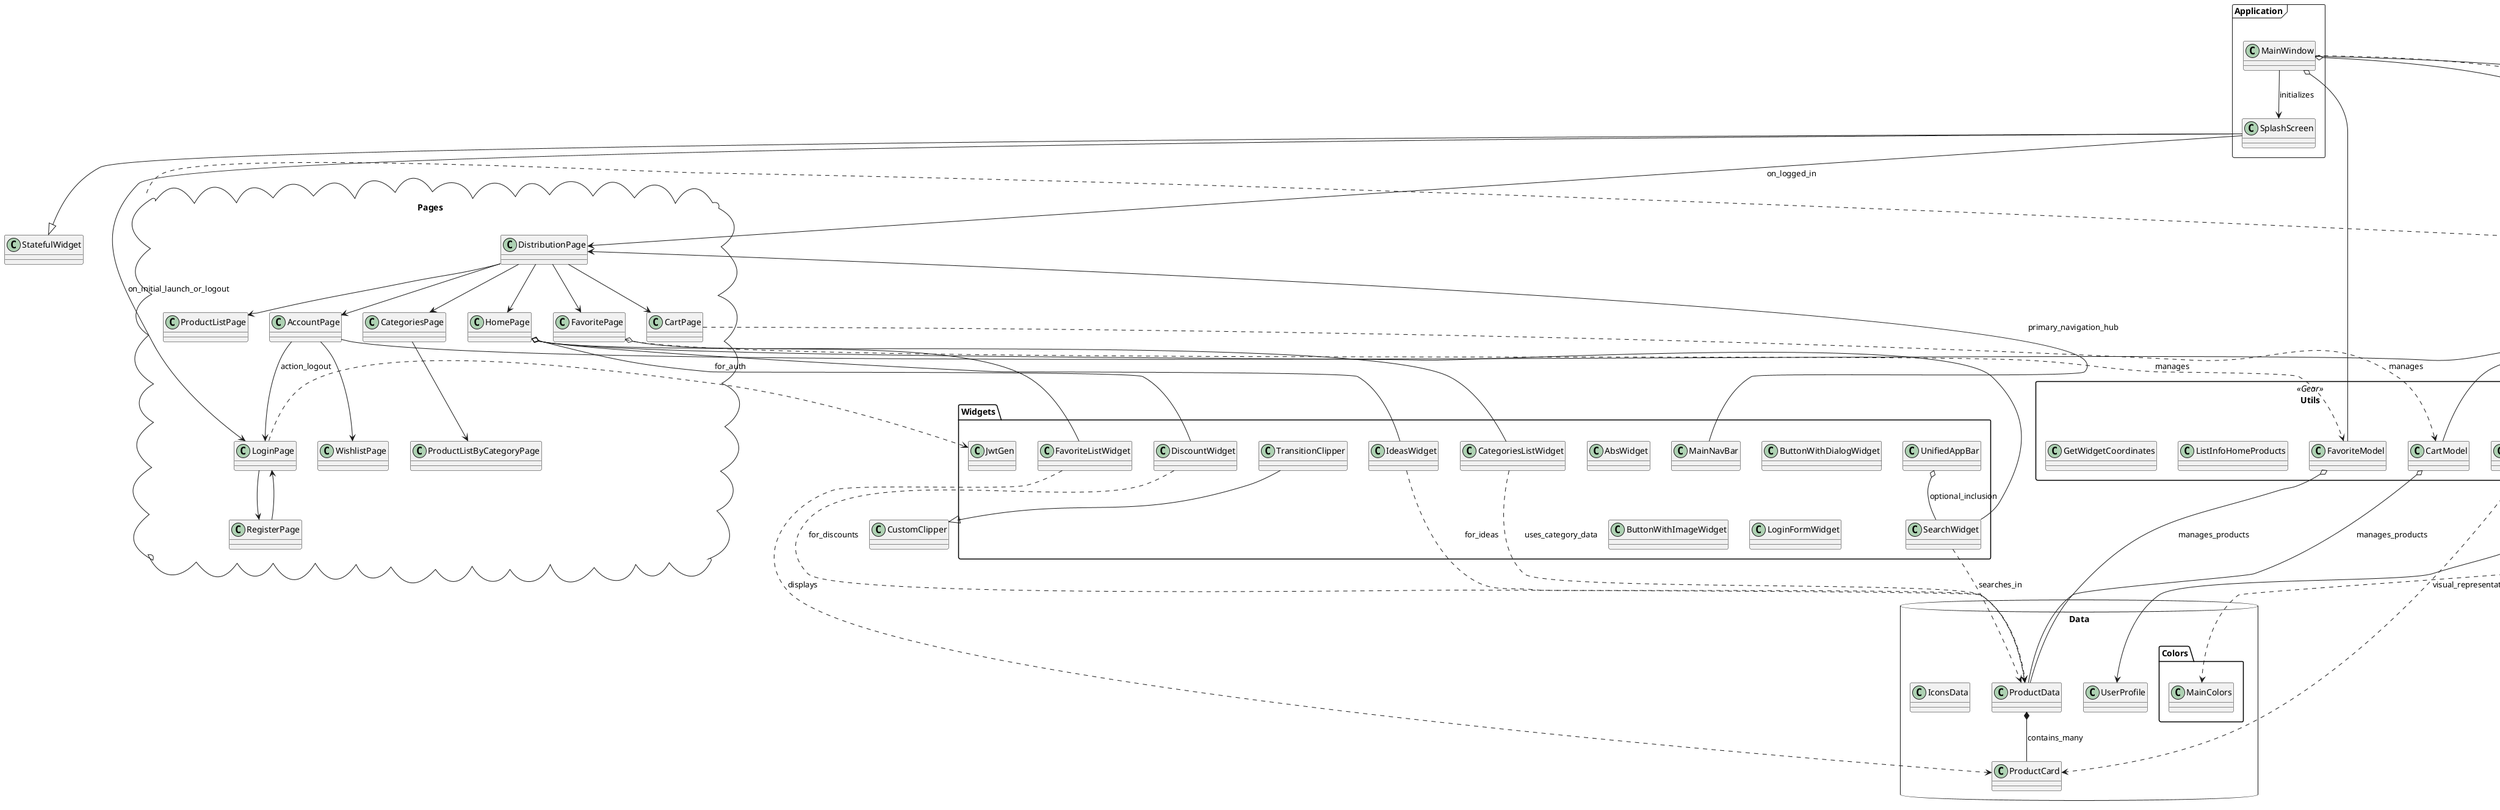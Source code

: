 @startuml
' Этот файл описывает UML-диаграмму приложения Gift Portal (сокращенная версия).

skinparam packageStyle rect

package "Application" <<Frame>> {
  class MainWindow
  class SplashScreen
}

MainWindow --|> StatelessWidget
SplashScreen --|> StatefulWidget

package "Pages" <<Cloud>> {
  class AccountPage
  class CartPage
  class CategoriesPage
  class DistributionPage
  class FavoritePage
  class HomePage
  class LoginPage
  class ProductListPage
  class ProductListByCategoryPage
  class RegisterPage
  class WishlistPage
}

note right of "Pages" : Pages generally use UnifiedAppBar & MainNavBar. \n Several pages display ProductCard.

package "Data" <<Database>> {
  class ProductCard
  class ProductData
  class UserProfile
  class IconsData
  package "Colors" <<Folder>> {
    class MainColors
  }
}

package "Widgets" <<Folder>> {
  class AbsWidget
  class ButtonWithDialogWidget
  class ButtonWithImageWidget
  class CategoriesListWidget
  class DiscountWidget
  class FavoriteListWidget
  class IdeasWidget
  class LoginFormWidget
  class MainNavBar
  class SearchWidget
  class TransitionClipper
  class UnifiedAppBar
  class JwtGen
}

package "Utils" <<Gear>> {
  class CartModel
  class FavoriteModel
  class CardOfProducts
  class ListInfoHomeProducts
  class GetWidgetCoordinates
}

' Core Application Flow & Structure
MainWindow --> SplashScreen : initializes
SplashScreen --> LoginPage : on_initial_launch_or_logout
SplashScreen --> DistributionPage : on_logged_in
MainWindow o-- CartModel
MainWindow o-- FavoriteModel
MainWindow ..> MainColors : themed_with

' Page Navigation & Key Interactions
DistributionPage --> HomePage
DistributionPage --> CategoriesPage
DistributionPage --> ProductListPage
DistributionPage --> FavoritePage
DistributionPage --> CartPage
DistributionPage --> AccountPage

AccountPage --> UserProfile : displays
AccountPage --> WishlistPage
AccountPage --> LoginPage : action_logout
LoginPage --> RegisterPage
RegisterPage --> LoginPage

CategoriesPage --> ProductListByCategoryPage

' Key Widget Usages by Pages
HomePage o-- CategoriesListWidget
HomePage o-- SearchWidget
HomePage o-- DiscountWidget
HomePage o-- IdeasWidget
FavoritePage o-- FavoriteListWidget

' Model Interactions
CartPage ..> CartModel : manages
FavoritePage ..> FavoriteModel : manages
LoginPage ..> JwtGen : for_auth

' Widget Dependencies & Data Usage
CategoriesListWidget ..> ProductData : uses_category_data
FavoriteListWidget ..> ProductCard : displays
SearchWidget ..> ProductData : searches_in
DiscountWidget ..> ProductData : for_discounts
IdeasWidget ..> ProductData : for_ideas
TransitionClipper --|> CustomClipper
UnifiedAppBar o-- SearchWidget : optional_inclusion
MainNavBar --> DistributionPage : primary_navigation_hub

' Utils & Data Model Interactions
CartModel o-- ProductData : manages_products
FavoriteModel o-- ProductData : manages_products
ProductData *-- ProductCard : contains_many
CardOfProducts ..> ProductCard : visual_representation

' Common UI Components (Implicit usage by many pages - noted in Pages package)
' Pages ..> UnifiedAppBar : uses (general)
' Pages ..> MainNavBar : uses (general)
' Pages ..> ProductCard : displays (general for product-related pages)


@enduml 